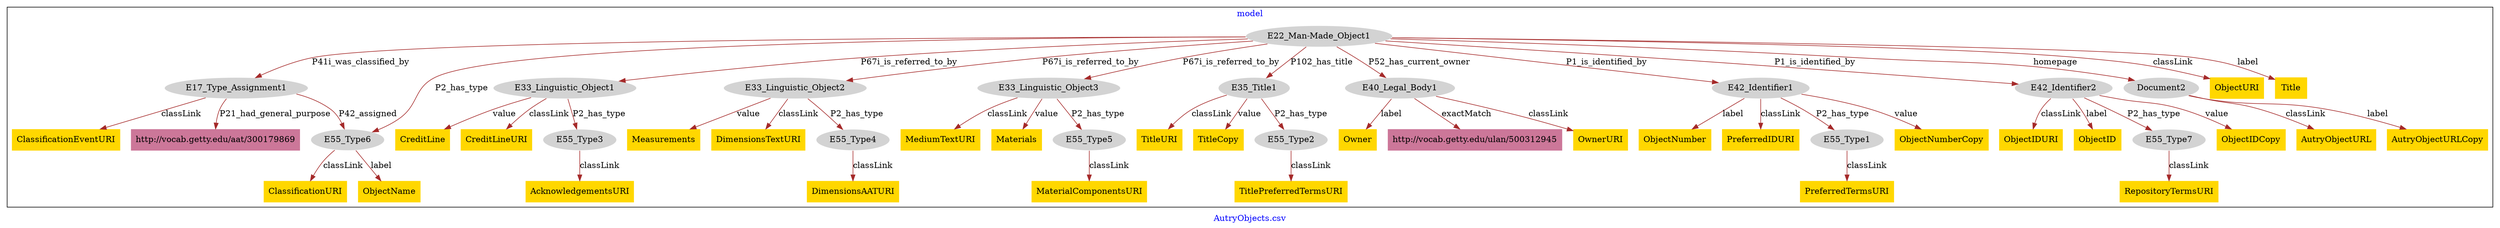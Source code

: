 digraph n0 {
fontcolor="blue"
remincross="true"
label="AutryObjects.csv"
subgraph cluster {
label="model"
n2[style="filled",color="white",fillcolor="lightgray",label="E17_Type_Assignment1"];
n3[style="filled",color="white",fillcolor="lightgray",label="E55_Type6"];
n4[style="filled",color="white",fillcolor="lightgray",label="E22_Man-Made_Object1"];
n5[style="filled",color="white",fillcolor="lightgray",label="E33_Linguistic_Object1"];
n6[style="filled",color="white",fillcolor="lightgray",label="E33_Linguistic_Object2"];
n7[style="filled",color="white",fillcolor="lightgray",label="E33_Linguistic_Object3"];
n8[style="filled",color="white",fillcolor="lightgray",label="E35_Title1"];
n9[style="filled",color="white",fillcolor="lightgray",label="E40_Legal_Body1"];
n10[style="filled",color="white",fillcolor="lightgray",label="E42_Identifier1"];
n11[style="filled",color="white",fillcolor="lightgray",label="E42_Identifier2"];
n12[style="filled",color="white",fillcolor="lightgray",label="Document2"];
n13[style="filled",color="white",fillcolor="lightgray",label="E55_Type3"];
n14[style="filled",color="white",fillcolor="lightgray",label="E55_Type4"];
n15[style="filled",color="white",fillcolor="lightgray",label="E55_Type5"];
n16[style="filled",color="white",fillcolor="lightgray",label="E55_Type2"];
n17[style="filled",color="white",fillcolor="lightgray",label="E55_Type1"];
n18[style="filled",color="white",fillcolor="lightgray",label="E55_Type7"];
n19[shape="plaintext",style="filled",fillcolor="gold",label="ClassificationURI"];
n20[shape="plaintext",style="filled",fillcolor="gold",label="OwnerURI"];
n21[shape="plaintext",style="filled",fillcolor="gold",label="ObjectNumberCopy"];
n22[shape="plaintext",style="filled",fillcolor="gold",label="TitlePreferredTermsURI"];
n23[shape="plaintext",style="filled",fillcolor="gold",label="ClassificationEventURI"];
n24[shape="plaintext",style="filled",fillcolor="gold",label="DimensionsAATURI"];
n25[shape="plaintext",style="filled",fillcolor="gold",label="ObjectIDCopy"];
n26[shape="plaintext",style="filled",fillcolor="gold",label="TitleURI"];
n27[shape="plaintext",style="filled",fillcolor="gold",label="AcknowledgementsURI"];
n28[shape="plaintext",style="filled",fillcolor="gold",label="PreferredTermsURI"];
n29[shape="plaintext",style="filled",fillcolor="gold",label="RepositoryTermsURI"];
n30[shape="plaintext",style="filled",fillcolor="gold",label="AutryObjectURL"];
n31[shape="plaintext",style="filled",fillcolor="gold",label="Measurements"];
n32[shape="plaintext",style="filled",fillcolor="gold",label="DimensionsTextURI"];
n33[shape="plaintext",style="filled",fillcolor="gold",label="MediumTextURI"];
n34[shape="plaintext",style="filled",fillcolor="gold",label="ObjectIDURI"];
n35[shape="plaintext",style="filled",fillcolor="gold",label="ObjectID"];
n36[shape="plaintext",style="filled",fillcolor="gold",label="ObjectNumber"];
n37[shape="plaintext",style="filled",fillcolor="gold",label="Owner"];
n38[shape="plaintext",style="filled",fillcolor="gold",label="ObjectURI"];
n39[shape="plaintext",style="filled",fillcolor="gold",label="AutryObjectURLCopy"];
n40[shape="plaintext",style="filled",fillcolor="gold",label="CreditLine"];
n41[shape="plaintext",style="filled",fillcolor="gold",label="MaterialComponentsURI"];
n42[shape="plaintext",style="filled",fillcolor="gold",label="ObjectName"];
n43[shape="plaintext",style="filled",fillcolor="gold",label="PreferredIDURI"];
n44[shape="plaintext",style="filled",fillcolor="gold",label="Title"];
n45[shape="plaintext",style="filled",fillcolor="gold",label="Materials"];
n46[shape="plaintext",style="filled",fillcolor="gold",label="TitleCopy"];
n47[shape="plaintext",style="filled",fillcolor="gold",label="CreditLineURI"];
n48[shape="plaintext",style="filled",fillcolor="#CC7799",label="http://vocab.getty.edu/ulan/500312945"];
n49[shape="plaintext",style="filled",fillcolor="#CC7799",label="http://vocab.getty.edu/aat/300179869"];
}
n2 -> n3[color="brown",fontcolor="black",label="P42_assigned"]
n4 -> n2[color="brown",fontcolor="black",label="P41i_was_classified_by"]
n4 -> n5[color="brown",fontcolor="black",label="P67i_is_referred_to_by"]
n4 -> n6[color="brown",fontcolor="black",label="P67i_is_referred_to_by"]
n4 -> n7[color="brown",fontcolor="black",label="P67i_is_referred_to_by"]
n4 -> n8[color="brown",fontcolor="black",label="P102_has_title"]
n4 -> n9[color="brown",fontcolor="black",label="P52_has_current_owner"]
n4 -> n10[color="brown",fontcolor="black",label="P1_is_identified_by"]
n4 -> n11[color="brown",fontcolor="black",label="P1_is_identified_by"]
n4 -> n12[color="brown",fontcolor="black",label="homepage"]
n5 -> n13[color="brown",fontcolor="black",label="P2_has_type"]
n6 -> n14[color="brown",fontcolor="black",label="P2_has_type"]
n7 -> n15[color="brown",fontcolor="black",label="P2_has_type"]
n8 -> n16[color="brown",fontcolor="black",label="P2_has_type"]
n10 -> n17[color="brown",fontcolor="black",label="P2_has_type"]
n11 -> n18[color="brown",fontcolor="black",label="P2_has_type"]
n3 -> n19[color="brown",fontcolor="black",label="classLink"]
n9 -> n20[color="brown",fontcolor="black",label="classLink"]
n10 -> n21[color="brown",fontcolor="black",label="value"]
n16 -> n22[color="brown",fontcolor="black",label="classLink"]
n2 -> n23[color="brown",fontcolor="black",label="classLink"]
n14 -> n24[color="brown",fontcolor="black",label="classLink"]
n11 -> n25[color="brown",fontcolor="black",label="value"]
n8 -> n26[color="brown",fontcolor="black",label="classLink"]
n13 -> n27[color="brown",fontcolor="black",label="classLink"]
n17 -> n28[color="brown",fontcolor="black",label="classLink"]
n18 -> n29[color="brown",fontcolor="black",label="classLink"]
n12 -> n30[color="brown",fontcolor="black",label="classLink"]
n6 -> n31[color="brown",fontcolor="black",label="value"]
n6 -> n32[color="brown",fontcolor="black",label="classLink"]
n7 -> n33[color="brown",fontcolor="black",label="classLink"]
n11 -> n34[color="brown",fontcolor="black",label="classLink"]
n11 -> n35[color="brown",fontcolor="black",label="label"]
n10 -> n36[color="brown",fontcolor="black",label="label"]
n9 -> n37[color="brown",fontcolor="black",label="label"]
n4 -> n38[color="brown",fontcolor="black",label="classLink"]
n12 -> n39[color="brown",fontcolor="black",label="label"]
n5 -> n40[color="brown",fontcolor="black",label="value"]
n15 -> n41[color="brown",fontcolor="black",label="classLink"]
n3 -> n42[color="brown",fontcolor="black",label="label"]
n10 -> n43[color="brown",fontcolor="black",label="classLink"]
n4 -> n44[color="brown",fontcolor="black",label="label"]
n7 -> n45[color="brown",fontcolor="black",label="value"]
n8 -> n46[color="brown",fontcolor="black",label="value"]
n5 -> n47[color="brown",fontcolor="black",label="classLink"]
n9 -> n48[color="brown",fontcolor="black",label="exactMatch"]
n4 -> n3[color="brown",fontcolor="black",label="P2_has_type"]
n2 -> n49[color="brown",fontcolor="black",label="P21_had_general_purpose"]
}
